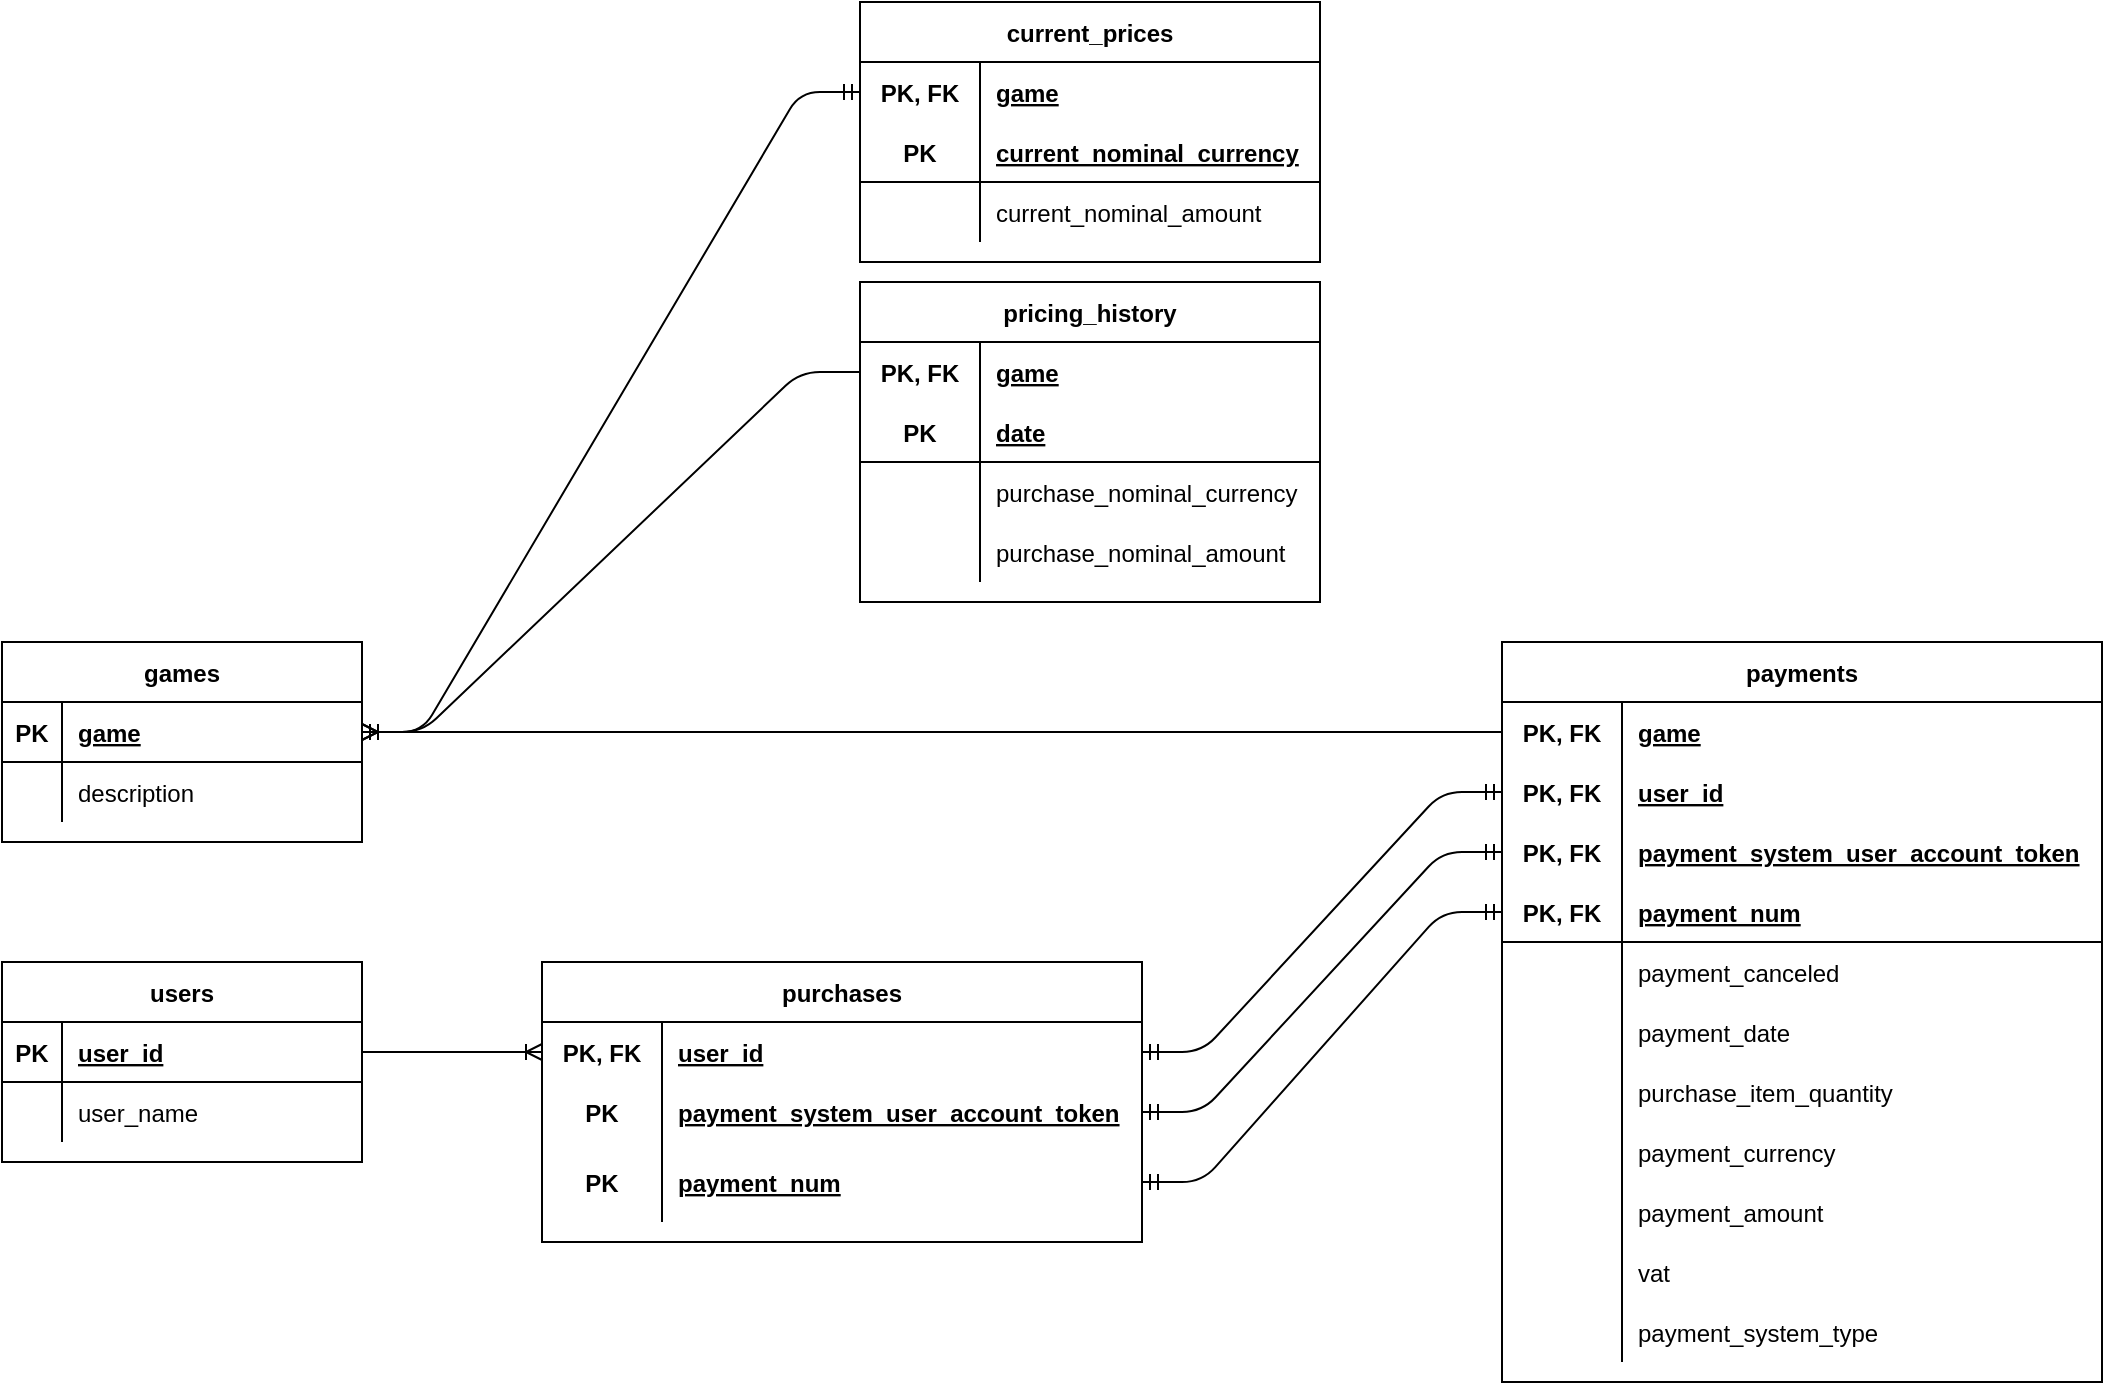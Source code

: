 <mxfile version="14.9.8" type="device"><diagram id="deMi2mIpf6D-2iauh4OF" name="Page-1"><mxGraphModel dx="1185" dy="1804" grid="1" gridSize="10" guides="1" tooltips="1" connect="1" arrows="1" fold="1" page="1" pageScale="1" pageWidth="827" pageHeight="1169" math="0" shadow="0"><root><mxCell id="0"/><mxCell id="1" parent="0"/><mxCell id="tLeAVj96RAW6L_jcLnEe-1" value="games" style="shape=table;startSize=30;container=1;collapsible=1;childLayout=tableLayout;fixedRows=1;rowLines=0;fontStyle=1;align=center;resizeLast=1;" vertex="1" parent="1"><mxGeometry x="20" y="120" width="180" height="100" as="geometry"/></mxCell><mxCell id="tLeAVj96RAW6L_jcLnEe-2" value="" style="shape=partialRectangle;collapsible=0;dropTarget=0;pointerEvents=0;fillColor=none;top=0;left=0;bottom=1;right=0;points=[[0,0.5],[1,0.5]];portConstraint=eastwest;" vertex="1" parent="tLeAVj96RAW6L_jcLnEe-1"><mxGeometry y="30" width="180" height="30" as="geometry"/></mxCell><mxCell id="tLeAVj96RAW6L_jcLnEe-3" value="PK" style="shape=partialRectangle;connectable=0;fillColor=none;top=0;left=0;bottom=0;right=0;fontStyle=1;overflow=hidden;" vertex="1" parent="tLeAVj96RAW6L_jcLnEe-2"><mxGeometry width="30" height="30" as="geometry"/></mxCell><mxCell id="tLeAVj96RAW6L_jcLnEe-4" value="game" style="shape=partialRectangle;connectable=0;fillColor=none;top=0;left=0;bottom=0;right=0;align=left;spacingLeft=6;fontStyle=5;overflow=hidden;" vertex="1" parent="tLeAVj96RAW6L_jcLnEe-2"><mxGeometry x="30" width="150" height="30" as="geometry"/></mxCell><mxCell id="tLeAVj96RAW6L_jcLnEe-5" value="" style="shape=partialRectangle;collapsible=0;dropTarget=0;pointerEvents=0;fillColor=none;top=0;left=0;bottom=0;right=0;points=[[0,0.5],[1,0.5]];portConstraint=eastwest;" vertex="1" parent="tLeAVj96RAW6L_jcLnEe-1"><mxGeometry y="60" width="180" height="30" as="geometry"/></mxCell><mxCell id="tLeAVj96RAW6L_jcLnEe-6" value="" style="shape=partialRectangle;connectable=0;fillColor=none;top=0;left=0;bottom=0;right=0;editable=1;overflow=hidden;" vertex="1" parent="tLeAVj96RAW6L_jcLnEe-5"><mxGeometry width="30" height="30" as="geometry"/></mxCell><mxCell id="tLeAVj96RAW6L_jcLnEe-7" value="description" style="shape=partialRectangle;connectable=0;fillColor=none;top=0;left=0;bottom=0;right=0;align=left;spacingLeft=6;overflow=hidden;" vertex="1" parent="tLeAVj96RAW6L_jcLnEe-5"><mxGeometry x="30" width="150" height="30" as="geometry"/></mxCell><mxCell id="tLeAVj96RAW6L_jcLnEe-14" value="users" style="shape=table;startSize=30;container=1;collapsible=1;childLayout=tableLayout;fixedRows=1;rowLines=0;fontStyle=1;align=center;resizeLast=1;" vertex="1" parent="1"><mxGeometry x="20" y="280" width="180" height="100" as="geometry"/></mxCell><mxCell id="tLeAVj96RAW6L_jcLnEe-15" value="" style="shape=partialRectangle;collapsible=0;dropTarget=0;pointerEvents=0;fillColor=none;top=0;left=0;bottom=1;right=0;points=[[0,0.5],[1,0.5]];portConstraint=eastwest;" vertex="1" parent="tLeAVj96RAW6L_jcLnEe-14"><mxGeometry y="30" width="180" height="30" as="geometry"/></mxCell><mxCell id="tLeAVj96RAW6L_jcLnEe-16" value="PK" style="shape=partialRectangle;connectable=0;fillColor=none;top=0;left=0;bottom=0;right=0;fontStyle=1;overflow=hidden;" vertex="1" parent="tLeAVj96RAW6L_jcLnEe-15"><mxGeometry width="30" height="30" as="geometry"/></mxCell><mxCell id="tLeAVj96RAW6L_jcLnEe-17" value="user_id" style="shape=partialRectangle;connectable=0;fillColor=none;top=0;left=0;bottom=0;right=0;align=left;spacingLeft=6;fontStyle=5;overflow=hidden;" vertex="1" parent="tLeAVj96RAW6L_jcLnEe-15"><mxGeometry x="30" width="150" height="30" as="geometry"/></mxCell><mxCell id="tLeAVj96RAW6L_jcLnEe-18" value="" style="shape=partialRectangle;collapsible=0;dropTarget=0;pointerEvents=0;fillColor=none;top=0;left=0;bottom=0;right=0;points=[[0,0.5],[1,0.5]];portConstraint=eastwest;" vertex="1" parent="tLeAVj96RAW6L_jcLnEe-14"><mxGeometry y="60" width="180" height="30" as="geometry"/></mxCell><mxCell id="tLeAVj96RAW6L_jcLnEe-19" value="" style="shape=partialRectangle;connectable=0;fillColor=none;top=0;left=0;bottom=0;right=0;editable=1;overflow=hidden;" vertex="1" parent="tLeAVj96RAW6L_jcLnEe-18"><mxGeometry width="30" height="30" as="geometry"/></mxCell><mxCell id="tLeAVj96RAW6L_jcLnEe-20" value="user_name" style="shape=partialRectangle;connectable=0;fillColor=none;top=0;left=0;bottom=0;right=0;align=left;spacingLeft=6;overflow=hidden;" vertex="1" parent="tLeAVj96RAW6L_jcLnEe-18"><mxGeometry x="30" width="150" height="30" as="geometry"/></mxCell><mxCell id="tLeAVj96RAW6L_jcLnEe-40" value="current_prices" style="shape=table;startSize=30;container=1;collapsible=1;childLayout=tableLayout;fixedRows=1;rowLines=0;fontStyle=1;align=center;resizeLast=1;" vertex="1" parent="1"><mxGeometry x="449" y="-200" width="230" height="130" as="geometry"/></mxCell><mxCell id="tLeAVj96RAW6L_jcLnEe-41" value="" style="shape=partialRectangle;collapsible=0;dropTarget=0;pointerEvents=0;fillColor=none;top=0;left=0;bottom=0;right=0;points=[[0,0.5],[1,0.5]];portConstraint=eastwest;" vertex="1" parent="tLeAVj96RAW6L_jcLnEe-40"><mxGeometry y="30" width="230" height="30" as="geometry"/></mxCell><mxCell id="tLeAVj96RAW6L_jcLnEe-42" value="PK, FK" style="shape=partialRectangle;connectable=0;fillColor=none;top=0;left=0;bottom=0;right=0;fontStyle=1;overflow=hidden;" vertex="1" parent="tLeAVj96RAW6L_jcLnEe-41"><mxGeometry width="60" height="30" as="geometry"/></mxCell><mxCell id="tLeAVj96RAW6L_jcLnEe-43" value="game" style="shape=partialRectangle;connectable=0;fillColor=none;top=0;left=0;bottom=0;right=0;align=left;spacingLeft=6;fontStyle=5;overflow=hidden;" vertex="1" parent="tLeAVj96RAW6L_jcLnEe-41"><mxGeometry x="60" width="170" height="30" as="geometry"/></mxCell><mxCell id="tLeAVj96RAW6L_jcLnEe-44" value="" style="shape=partialRectangle;collapsible=0;dropTarget=0;pointerEvents=0;fillColor=none;top=0;left=0;bottom=1;right=0;points=[[0,0.5],[1,0.5]];portConstraint=eastwest;" vertex="1" parent="tLeAVj96RAW6L_jcLnEe-40"><mxGeometry y="60" width="230" height="30" as="geometry"/></mxCell><mxCell id="tLeAVj96RAW6L_jcLnEe-45" value="PK" style="shape=partialRectangle;connectable=0;fillColor=none;top=0;left=0;bottom=0;right=0;fontStyle=1;overflow=hidden;" vertex="1" parent="tLeAVj96RAW6L_jcLnEe-44"><mxGeometry width="60" height="30" as="geometry"/></mxCell><mxCell id="tLeAVj96RAW6L_jcLnEe-46" value="current_nominal_currency" style="shape=partialRectangle;connectable=0;fillColor=none;top=0;left=0;bottom=0;right=0;align=left;spacingLeft=6;fontStyle=5;overflow=hidden;" vertex="1" parent="tLeAVj96RAW6L_jcLnEe-44"><mxGeometry x="60" width="170" height="30" as="geometry"/></mxCell><mxCell id="tLeAVj96RAW6L_jcLnEe-47" value="" style="shape=partialRectangle;collapsible=0;dropTarget=0;pointerEvents=0;fillColor=none;top=0;left=0;bottom=0;right=0;points=[[0,0.5],[1,0.5]];portConstraint=eastwest;" vertex="1" parent="tLeAVj96RAW6L_jcLnEe-40"><mxGeometry y="90" width="230" height="30" as="geometry"/></mxCell><mxCell id="tLeAVj96RAW6L_jcLnEe-48" value="" style="shape=partialRectangle;connectable=0;fillColor=none;top=0;left=0;bottom=0;right=0;editable=1;overflow=hidden;" vertex="1" parent="tLeAVj96RAW6L_jcLnEe-47"><mxGeometry width="60" height="30" as="geometry"/></mxCell><mxCell id="tLeAVj96RAW6L_jcLnEe-49" value="current_nominal_amount" style="shape=partialRectangle;connectable=0;fillColor=none;top=0;left=0;bottom=0;right=0;align=left;spacingLeft=6;overflow=hidden;" vertex="1" parent="tLeAVj96RAW6L_jcLnEe-47"><mxGeometry x="60" width="170" height="30" as="geometry"/></mxCell><mxCell id="tLeAVj96RAW6L_jcLnEe-59" value="pricing_history" style="shape=table;startSize=30;container=1;collapsible=1;childLayout=tableLayout;fixedRows=1;rowLines=0;fontStyle=1;align=center;resizeLast=1;" vertex="1" parent="1"><mxGeometry x="449" y="-60" width="230" height="160" as="geometry"/></mxCell><mxCell id="tLeAVj96RAW6L_jcLnEe-60" value="" style="shape=partialRectangle;collapsible=0;dropTarget=0;pointerEvents=0;fillColor=none;top=0;left=0;bottom=0;right=0;points=[[0,0.5],[1,0.5]];portConstraint=eastwest;" vertex="1" parent="tLeAVj96RAW6L_jcLnEe-59"><mxGeometry y="30" width="230" height="30" as="geometry"/></mxCell><mxCell id="tLeAVj96RAW6L_jcLnEe-61" value="PK, FK" style="shape=partialRectangle;connectable=0;fillColor=none;top=0;left=0;bottom=0;right=0;fontStyle=1;overflow=hidden;" vertex="1" parent="tLeAVj96RAW6L_jcLnEe-60"><mxGeometry width="60" height="30" as="geometry"/></mxCell><mxCell id="tLeAVj96RAW6L_jcLnEe-62" value="game" style="shape=partialRectangle;connectable=0;fillColor=none;top=0;left=0;bottom=0;right=0;align=left;spacingLeft=6;fontStyle=5;overflow=hidden;" vertex="1" parent="tLeAVj96RAW6L_jcLnEe-60"><mxGeometry x="60" width="170" height="30" as="geometry"/></mxCell><mxCell id="tLeAVj96RAW6L_jcLnEe-63" value="" style="shape=partialRectangle;collapsible=0;dropTarget=0;pointerEvents=0;fillColor=none;top=0;left=0;bottom=1;right=0;points=[[0,0.5],[1,0.5]];portConstraint=eastwest;" vertex="1" parent="tLeAVj96RAW6L_jcLnEe-59"><mxGeometry y="60" width="230" height="30" as="geometry"/></mxCell><mxCell id="tLeAVj96RAW6L_jcLnEe-64" value="PK" style="shape=partialRectangle;connectable=0;fillColor=none;top=0;left=0;bottom=0;right=0;fontStyle=1;overflow=hidden;" vertex="1" parent="tLeAVj96RAW6L_jcLnEe-63"><mxGeometry width="60" height="30" as="geometry"/></mxCell><mxCell id="tLeAVj96RAW6L_jcLnEe-65" value="date" style="shape=partialRectangle;connectable=0;fillColor=none;top=0;left=0;bottom=0;right=0;align=left;spacingLeft=6;fontStyle=5;overflow=hidden;" vertex="1" parent="tLeAVj96RAW6L_jcLnEe-63"><mxGeometry x="60" width="170" height="30" as="geometry"/></mxCell><mxCell id="tLeAVj96RAW6L_jcLnEe-66" value="" style="shape=partialRectangle;collapsible=0;dropTarget=0;pointerEvents=0;fillColor=none;top=0;left=0;bottom=0;right=0;points=[[0,0.5],[1,0.5]];portConstraint=eastwest;" vertex="1" parent="tLeAVj96RAW6L_jcLnEe-59"><mxGeometry y="90" width="230" height="30" as="geometry"/></mxCell><mxCell id="tLeAVj96RAW6L_jcLnEe-67" value="" style="shape=partialRectangle;connectable=0;fillColor=none;top=0;left=0;bottom=0;right=0;editable=1;overflow=hidden;" vertex="1" parent="tLeAVj96RAW6L_jcLnEe-66"><mxGeometry width="60" height="30" as="geometry"/></mxCell><mxCell id="tLeAVj96RAW6L_jcLnEe-68" value="purchase_nominal_currency" style="shape=partialRectangle;connectable=0;fillColor=none;top=0;left=0;bottom=0;right=0;align=left;spacingLeft=6;overflow=hidden;" vertex="1" parent="tLeAVj96RAW6L_jcLnEe-66"><mxGeometry x="60" width="170" height="30" as="geometry"/></mxCell><mxCell id="tLeAVj96RAW6L_jcLnEe-69" value="" style="shape=partialRectangle;collapsible=0;dropTarget=0;pointerEvents=0;fillColor=none;top=0;left=0;bottom=0;right=0;points=[[0,0.5],[1,0.5]];portConstraint=eastwest;" vertex="1" parent="tLeAVj96RAW6L_jcLnEe-59"><mxGeometry y="120" width="230" height="30" as="geometry"/></mxCell><mxCell id="tLeAVj96RAW6L_jcLnEe-70" value="" style="shape=partialRectangle;connectable=0;fillColor=none;top=0;left=0;bottom=0;right=0;editable=1;overflow=hidden;" vertex="1" parent="tLeAVj96RAW6L_jcLnEe-69"><mxGeometry width="60" height="30" as="geometry"/></mxCell><mxCell id="tLeAVj96RAW6L_jcLnEe-71" value="purchase_nominal_amount" style="shape=partialRectangle;connectable=0;fillColor=none;top=0;left=0;bottom=0;right=0;align=left;spacingLeft=6;overflow=hidden;" vertex="1" parent="tLeAVj96RAW6L_jcLnEe-69"><mxGeometry x="60" width="170" height="30" as="geometry"/></mxCell><mxCell id="tLeAVj96RAW6L_jcLnEe-91" value="payments" style="shape=table;startSize=30;container=1;collapsible=1;childLayout=tableLayout;fixedRows=1;rowLines=0;fontStyle=1;align=center;resizeLast=1;" vertex="1" parent="1"><mxGeometry x="770" y="120" width="300" height="370" as="geometry"/></mxCell><mxCell id="tLeAVj96RAW6L_jcLnEe-107" style="shape=partialRectangle;collapsible=0;dropTarget=0;pointerEvents=0;fillColor=none;top=0;left=0;bottom=0;right=0;points=[[0,0.5],[1,0.5]];portConstraint=eastwest;" vertex="1" parent="tLeAVj96RAW6L_jcLnEe-91"><mxGeometry y="30" width="300" height="30" as="geometry"/></mxCell><mxCell id="tLeAVj96RAW6L_jcLnEe-108" value="PK, FK" style="shape=partialRectangle;connectable=0;fillColor=none;top=0;left=0;bottom=0;right=0;fontStyle=1;overflow=hidden;perimeter=rectanglePerimeter;" vertex="1" parent="tLeAVj96RAW6L_jcLnEe-107"><mxGeometry width="60" height="30" as="geometry"/></mxCell><mxCell id="tLeAVj96RAW6L_jcLnEe-109" value="game" style="shape=partialRectangle;connectable=0;top=0;left=0;bottom=0;right=0;align=left;spacingLeft=6;fontStyle=5;overflow=hidden;perimeterSpacing=0;fillColor=none;perimeter=rectanglePerimeter;" vertex="1" parent="tLeAVj96RAW6L_jcLnEe-107"><mxGeometry x="60" width="240" height="30" as="geometry"/></mxCell><mxCell id="tLeAVj96RAW6L_jcLnEe-92" value="" style="shape=partialRectangle;collapsible=0;dropTarget=0;pointerEvents=0;fillColor=none;top=0;left=0;bottom=0;right=0;points=[[0,0.5],[1,0.5]];portConstraint=eastwest;" vertex="1" parent="tLeAVj96RAW6L_jcLnEe-91"><mxGeometry y="60" width="300" height="30" as="geometry"/></mxCell><mxCell id="tLeAVj96RAW6L_jcLnEe-93" value="PK, FK" style="shape=partialRectangle;connectable=0;fillColor=none;top=0;left=0;bottom=0;right=0;fontStyle=1;overflow=hidden;" vertex="1" parent="tLeAVj96RAW6L_jcLnEe-92"><mxGeometry width="60" height="30" as="geometry"/></mxCell><mxCell id="tLeAVj96RAW6L_jcLnEe-94" value="user_id" style="shape=partialRectangle;connectable=0;fillColor=none;top=0;left=0;bottom=0;right=0;align=left;spacingLeft=6;fontStyle=5;overflow=hidden;" vertex="1" parent="tLeAVj96RAW6L_jcLnEe-92"><mxGeometry x="60" width="240" height="30" as="geometry"/></mxCell><mxCell id="tLeAVj96RAW6L_jcLnEe-95" value="" style="shape=partialRectangle;collapsible=0;dropTarget=0;pointerEvents=0;fillColor=none;top=0;left=0;bottom=0;right=0;points=[[0,0.5],[1,0.5]];portConstraint=eastwest;" vertex="1" parent="tLeAVj96RAW6L_jcLnEe-91"><mxGeometry y="90" width="300" height="30" as="geometry"/></mxCell><mxCell id="tLeAVj96RAW6L_jcLnEe-96" value="PK, FK" style="shape=partialRectangle;connectable=0;fillColor=none;top=0;left=0;bottom=0;right=0;fontStyle=1;overflow=hidden;" vertex="1" parent="tLeAVj96RAW6L_jcLnEe-95"><mxGeometry width="60" height="30" as="geometry"/></mxCell><mxCell id="tLeAVj96RAW6L_jcLnEe-97" value="payment_system_user_account_token" style="shape=partialRectangle;connectable=0;fillColor=none;top=0;left=0;bottom=0;right=0;align=left;spacingLeft=6;fontStyle=5;overflow=hidden;" vertex="1" parent="tLeAVj96RAW6L_jcLnEe-95"><mxGeometry x="60" width="240" height="30" as="geometry"/></mxCell><mxCell id="tLeAVj96RAW6L_jcLnEe-104" style="shape=partialRectangle;collapsible=0;dropTarget=0;pointerEvents=0;fillColor=none;top=0;left=0;bottom=1;right=0;points=[[0,0.5],[1,0.5]];portConstraint=eastwest;" vertex="1" parent="tLeAVj96RAW6L_jcLnEe-91"><mxGeometry y="120" width="300" height="30" as="geometry"/></mxCell><mxCell id="tLeAVj96RAW6L_jcLnEe-105" value="PK, FK" style="shape=partialRectangle;connectable=0;fillColor=none;top=0;left=0;bottom=0;right=0;fontStyle=1;overflow=hidden;" vertex="1" parent="tLeAVj96RAW6L_jcLnEe-104"><mxGeometry width="60" height="30" as="geometry"/></mxCell><mxCell id="tLeAVj96RAW6L_jcLnEe-106" value="payment_num" style="shape=partialRectangle;connectable=0;fillColor=none;top=0;left=0;bottom=0;right=0;align=left;spacingLeft=6;fontStyle=5;overflow=hidden;" vertex="1" parent="tLeAVj96RAW6L_jcLnEe-104"><mxGeometry x="60" width="240" height="30" as="geometry"/></mxCell><mxCell id="tLeAVj96RAW6L_jcLnEe-98" value="" style="shape=partialRectangle;collapsible=0;dropTarget=0;pointerEvents=0;fillColor=none;top=0;left=0;bottom=0;right=0;points=[[0,0.5],[1,0.5]];portConstraint=eastwest;" vertex="1" parent="tLeAVj96RAW6L_jcLnEe-91"><mxGeometry y="150" width="300" height="30" as="geometry"/></mxCell><mxCell id="tLeAVj96RAW6L_jcLnEe-99" value="" style="shape=partialRectangle;connectable=0;fillColor=none;top=0;left=0;bottom=0;right=0;editable=1;overflow=hidden;" vertex="1" parent="tLeAVj96RAW6L_jcLnEe-98"><mxGeometry width="60" height="30" as="geometry"/></mxCell><mxCell id="tLeAVj96RAW6L_jcLnEe-100" value="payment_canceled" style="shape=partialRectangle;connectable=0;fillColor=none;top=0;left=0;bottom=0;right=0;align=left;spacingLeft=6;overflow=hidden;" vertex="1" parent="tLeAVj96RAW6L_jcLnEe-98"><mxGeometry x="60" width="240" height="30" as="geometry"/></mxCell><mxCell id="tLeAVj96RAW6L_jcLnEe-101" value="" style="shape=partialRectangle;collapsible=0;dropTarget=0;pointerEvents=0;fillColor=none;top=0;left=0;bottom=0;right=0;points=[[0,0.5],[1,0.5]];portConstraint=eastwest;" vertex="1" parent="tLeAVj96RAW6L_jcLnEe-91"><mxGeometry y="180" width="300" height="30" as="geometry"/></mxCell><mxCell id="tLeAVj96RAW6L_jcLnEe-102" value="" style="shape=partialRectangle;connectable=0;fillColor=none;top=0;left=0;bottom=0;right=0;editable=1;overflow=hidden;" vertex="1" parent="tLeAVj96RAW6L_jcLnEe-101"><mxGeometry width="60" height="30" as="geometry"/></mxCell><mxCell id="tLeAVj96RAW6L_jcLnEe-103" value="payment_date" style="shape=partialRectangle;connectable=0;fillColor=none;top=0;left=0;bottom=0;right=0;align=left;spacingLeft=6;overflow=hidden;" vertex="1" parent="tLeAVj96RAW6L_jcLnEe-101"><mxGeometry x="60" width="240" height="30" as="geometry"/></mxCell><mxCell id="tLeAVj96RAW6L_jcLnEe-113" style="shape=partialRectangle;collapsible=0;dropTarget=0;pointerEvents=0;fillColor=none;top=0;left=0;bottom=0;right=0;points=[[0,0.5],[1,0.5]];portConstraint=eastwest;" vertex="1" parent="tLeAVj96RAW6L_jcLnEe-91"><mxGeometry y="210" width="300" height="30" as="geometry"/></mxCell><mxCell id="tLeAVj96RAW6L_jcLnEe-114" style="shape=partialRectangle;connectable=0;fillColor=none;top=0;left=0;bottom=0;right=0;editable=1;overflow=hidden;" vertex="1" parent="tLeAVj96RAW6L_jcLnEe-113"><mxGeometry width="60" height="30" as="geometry"/></mxCell><mxCell id="tLeAVj96RAW6L_jcLnEe-115" value="purchase_item_quantity" style="shape=partialRectangle;connectable=0;fillColor=none;top=0;left=0;bottom=0;right=0;align=left;spacingLeft=6;overflow=hidden;" vertex="1" parent="tLeAVj96RAW6L_jcLnEe-113"><mxGeometry x="60" width="240" height="30" as="geometry"/></mxCell><mxCell id="tLeAVj96RAW6L_jcLnEe-110" style="shape=partialRectangle;collapsible=0;dropTarget=0;pointerEvents=0;fillColor=none;top=0;left=0;bottom=0;right=0;points=[[0,0.5],[1,0.5]];portConstraint=eastwest;" vertex="1" parent="tLeAVj96RAW6L_jcLnEe-91"><mxGeometry y="240" width="300" height="30" as="geometry"/></mxCell><mxCell id="tLeAVj96RAW6L_jcLnEe-111" style="shape=partialRectangle;connectable=0;fillColor=none;top=0;left=0;bottom=0;right=0;editable=1;overflow=hidden;" vertex="1" parent="tLeAVj96RAW6L_jcLnEe-110"><mxGeometry width="60" height="30" as="geometry"/></mxCell><mxCell id="tLeAVj96RAW6L_jcLnEe-112" value="payment_currency" style="shape=partialRectangle;connectable=0;fillColor=none;top=0;left=0;bottom=0;right=0;align=left;spacingLeft=6;overflow=hidden;" vertex="1" parent="tLeAVj96RAW6L_jcLnEe-110"><mxGeometry x="60" width="240" height="30" as="geometry"/></mxCell><mxCell id="tLeAVj96RAW6L_jcLnEe-116" style="shape=partialRectangle;collapsible=0;dropTarget=0;pointerEvents=0;fillColor=none;top=0;left=0;bottom=0;right=0;points=[[0,0.5],[1,0.5]];portConstraint=eastwest;" vertex="1" parent="tLeAVj96RAW6L_jcLnEe-91"><mxGeometry y="270" width="300" height="30" as="geometry"/></mxCell><mxCell id="tLeAVj96RAW6L_jcLnEe-117" style="shape=partialRectangle;connectable=0;fillColor=none;top=0;left=0;bottom=0;right=0;editable=1;overflow=hidden;" vertex="1" parent="tLeAVj96RAW6L_jcLnEe-116"><mxGeometry width="60" height="30" as="geometry"/></mxCell><mxCell id="tLeAVj96RAW6L_jcLnEe-118" value="payment_amount" style="shape=partialRectangle;connectable=0;fillColor=none;top=0;left=0;bottom=0;right=0;align=left;spacingLeft=6;overflow=hidden;" vertex="1" parent="tLeAVj96RAW6L_jcLnEe-116"><mxGeometry x="60" width="240" height="30" as="geometry"/></mxCell><mxCell id="tLeAVj96RAW6L_jcLnEe-119" style="shape=partialRectangle;collapsible=0;dropTarget=0;pointerEvents=0;fillColor=none;top=0;left=0;bottom=0;right=0;points=[[0,0.5],[1,0.5]];portConstraint=eastwest;" vertex="1" parent="tLeAVj96RAW6L_jcLnEe-91"><mxGeometry y="300" width="300" height="30" as="geometry"/></mxCell><mxCell id="tLeAVj96RAW6L_jcLnEe-120" style="shape=partialRectangle;connectable=0;fillColor=none;top=0;left=0;bottom=0;right=0;editable=1;overflow=hidden;" vertex="1" parent="tLeAVj96RAW6L_jcLnEe-119"><mxGeometry width="60" height="30" as="geometry"/></mxCell><mxCell id="tLeAVj96RAW6L_jcLnEe-121" value="vat" style="shape=partialRectangle;connectable=0;fillColor=none;top=0;left=0;bottom=0;right=0;align=left;spacingLeft=6;overflow=hidden;" vertex="1" parent="tLeAVj96RAW6L_jcLnEe-119"><mxGeometry x="60" width="240" height="30" as="geometry"/></mxCell><mxCell id="tLeAVj96RAW6L_jcLnEe-122" style="shape=partialRectangle;collapsible=0;dropTarget=0;pointerEvents=0;fillColor=none;top=0;left=0;bottom=0;right=0;points=[[0,0.5],[1,0.5]];portConstraint=eastwest;" vertex="1" parent="tLeAVj96RAW6L_jcLnEe-91"><mxGeometry y="330" width="300" height="30" as="geometry"/></mxCell><mxCell id="tLeAVj96RAW6L_jcLnEe-123" style="shape=partialRectangle;connectable=0;fillColor=none;top=0;left=0;bottom=0;right=0;editable=1;overflow=hidden;" vertex="1" parent="tLeAVj96RAW6L_jcLnEe-122"><mxGeometry width="60" height="30" as="geometry"/></mxCell><mxCell id="tLeAVj96RAW6L_jcLnEe-124" value="payment_system_type" style="shape=partialRectangle;connectable=0;fillColor=none;top=0;left=0;bottom=0;right=0;align=left;spacingLeft=6;overflow=hidden;" vertex="1" parent="tLeAVj96RAW6L_jcLnEe-122"><mxGeometry x="60" width="240" height="30" as="geometry"/></mxCell><mxCell id="tLeAVj96RAW6L_jcLnEe-125" value="" style="edgeStyle=entityRelationEdgeStyle;fontSize=12;html=1;endArrow=ERoneToMany;" edge="1" parent="1" source="tLeAVj96RAW6L_jcLnEe-15" target="tLeAVj96RAW6L_jcLnEe-148"><mxGeometry width="100" height="100" relative="1" as="geometry"><mxPoint x="220" y="600" as="sourcePoint"/><mxPoint x="320" y="210" as="targetPoint"/></mxGeometry></mxCell><mxCell id="tLeAVj96RAW6L_jcLnEe-126" value="" style="edgeStyle=entityRelationEdgeStyle;fontSize=12;html=1;endArrow=ERoneToMany;" edge="1" parent="1" source="tLeAVj96RAW6L_jcLnEe-60" target="tLeAVj96RAW6L_jcLnEe-2"><mxGeometry width="100" height="100" relative="1" as="geometry"><mxPoint x="210" y="30" as="sourcePoint"/><mxPoint x="310" y="-70" as="targetPoint"/></mxGeometry></mxCell><mxCell id="tLeAVj96RAW6L_jcLnEe-127" value="" style="edgeStyle=entityRelationEdgeStyle;fontSize=12;html=1;endArrow=ERmandOne;startArrow=ERmandOne;" edge="1" parent="1" source="tLeAVj96RAW6L_jcLnEe-2" target="tLeAVj96RAW6L_jcLnEe-41"><mxGeometry width="100" height="100" relative="1" as="geometry"><mxPoint x="200" y="-10" as="sourcePoint"/><mxPoint x="300" y="-110" as="targetPoint"/></mxGeometry></mxCell><mxCell id="tLeAVj96RAW6L_jcLnEe-128" value="" style="edgeStyle=entityRelationEdgeStyle;fontSize=12;html=1;endArrow=ERoneToMany;" edge="1" parent="1" source="tLeAVj96RAW6L_jcLnEe-107" target="tLeAVj96RAW6L_jcLnEe-2"><mxGeometry width="100" height="100" relative="1" as="geometry"><mxPoint x="260" y="270" as="sourcePoint"/><mxPoint x="360" y="170" as="targetPoint"/></mxGeometry></mxCell><mxCell id="tLeAVj96RAW6L_jcLnEe-147" value="purchases" style="shape=table;startSize=30;container=1;collapsible=1;childLayout=tableLayout;fixedRows=1;rowLines=0;fontStyle=1;align=center;resizeLast=1;strokeColor=#000000;fillColor=none;" vertex="1" parent="1"><mxGeometry x="290" y="280" width="300" height="140" as="geometry"/></mxCell><mxCell id="tLeAVj96RAW6L_jcLnEe-148" value="" style="shape=partialRectangle;collapsible=0;dropTarget=0;pointerEvents=0;fillColor=none;top=0;left=0;bottom=0;right=0;points=[[0,0.5],[1,0.5]];portConstraint=eastwest;" vertex="1" parent="tLeAVj96RAW6L_jcLnEe-147"><mxGeometry y="30" width="300" height="30" as="geometry"/></mxCell><mxCell id="tLeAVj96RAW6L_jcLnEe-149" value="PK, FK" style="shape=partialRectangle;connectable=0;fillColor=none;top=0;left=0;bottom=0;right=0;fontStyle=1;overflow=hidden;" vertex="1" parent="tLeAVj96RAW6L_jcLnEe-148"><mxGeometry width="60" height="30" as="geometry"/></mxCell><mxCell id="tLeAVj96RAW6L_jcLnEe-150" value="user_id" style="shape=partialRectangle;connectable=0;fillColor=none;top=0;left=0;bottom=0;right=0;align=left;spacingLeft=6;fontStyle=5;overflow=hidden;" vertex="1" parent="tLeAVj96RAW6L_jcLnEe-148"><mxGeometry x="60" width="240" height="30" as="geometry"/></mxCell><mxCell id="tLeAVj96RAW6L_jcLnEe-151" value="" style="shape=partialRectangle;collapsible=0;dropTarget=0;pointerEvents=0;fillColor=none;top=0;left=0;bottom=0;right=0;points=[[0,0.5],[1,0.5]];portConstraint=eastwest;" vertex="1" parent="tLeAVj96RAW6L_jcLnEe-147"><mxGeometry y="60" width="300" height="30" as="geometry"/></mxCell><mxCell id="tLeAVj96RAW6L_jcLnEe-152" value="PK" style="shape=partialRectangle;connectable=0;fillColor=none;top=0;left=0;bottom=0;right=0;fontStyle=1;overflow=hidden;" vertex="1" parent="tLeAVj96RAW6L_jcLnEe-151"><mxGeometry width="60" height="30" as="geometry"/></mxCell><mxCell id="tLeAVj96RAW6L_jcLnEe-153" value="payment_system_user_account_token" style="shape=partialRectangle;connectable=0;fillColor=none;top=0;left=0;bottom=0;right=0;align=left;spacingLeft=6;fontStyle=5;overflow=hidden;" vertex="1" parent="tLeAVj96RAW6L_jcLnEe-151"><mxGeometry x="60" width="240" height="30" as="geometry"/></mxCell><mxCell id="tLeAVj96RAW6L_jcLnEe-154" style="shape=partialRectangle;collapsible=0;dropTarget=0;pointerEvents=0;fillColor=none;top=0;left=0;bottom=0;right=0;points=[[0,0.5],[1,0.5]];portConstraint=eastwest;" vertex="1" parent="tLeAVj96RAW6L_jcLnEe-147"><mxGeometry y="90" width="300" height="40" as="geometry"/></mxCell><mxCell id="tLeAVj96RAW6L_jcLnEe-155" value="PK" style="shape=partialRectangle;connectable=0;fillColor=none;top=0;left=0;bottom=0;right=0;fontStyle=1;overflow=hidden;" vertex="1" parent="tLeAVj96RAW6L_jcLnEe-154"><mxGeometry width="60" height="40" as="geometry"/></mxCell><mxCell id="tLeAVj96RAW6L_jcLnEe-156" value="payment_num" style="shape=partialRectangle;connectable=0;fillColor=none;top=0;left=0;bottom=0;right=0;align=left;spacingLeft=6;fontStyle=5;overflow=hidden;" vertex="1" parent="tLeAVj96RAW6L_jcLnEe-154"><mxGeometry x="60" width="240" height="40" as="geometry"/></mxCell><mxCell id="tLeAVj96RAW6L_jcLnEe-157" value="" style="edgeStyle=entityRelationEdgeStyle;fontSize=12;html=1;endArrow=ERmandOne;startArrow=ERmandOne;" edge="1" parent="1" source="tLeAVj96RAW6L_jcLnEe-148" target="tLeAVj96RAW6L_jcLnEe-92"><mxGeometry width="100" height="100" relative="1" as="geometry"><mxPoint x="530" y="300" as="sourcePoint"/><mxPoint x="630" y="200" as="targetPoint"/></mxGeometry></mxCell><mxCell id="tLeAVj96RAW6L_jcLnEe-158" value="" style="edgeStyle=entityRelationEdgeStyle;fontSize=12;html=1;endArrow=ERmandOne;startArrow=ERmandOne;" edge="1" parent="1" source="tLeAVj96RAW6L_jcLnEe-151" target="tLeAVj96RAW6L_jcLnEe-95"><mxGeometry width="100" height="100" relative="1" as="geometry"><mxPoint x="600" y="335" as="sourcePoint"/><mxPoint x="780" y="205.0" as="targetPoint"/></mxGeometry></mxCell><mxCell id="tLeAVj96RAW6L_jcLnEe-159" value="" style="edgeStyle=entityRelationEdgeStyle;fontSize=12;html=1;endArrow=ERmandOne;startArrow=ERmandOne;" edge="1" parent="1" source="tLeAVj96RAW6L_jcLnEe-154" target="tLeAVj96RAW6L_jcLnEe-104"><mxGeometry width="100" height="100" relative="1" as="geometry"><mxPoint x="610" y="345" as="sourcePoint"/><mxPoint x="790" y="215.0" as="targetPoint"/></mxGeometry></mxCell></root></mxGraphModel></diagram></mxfile>